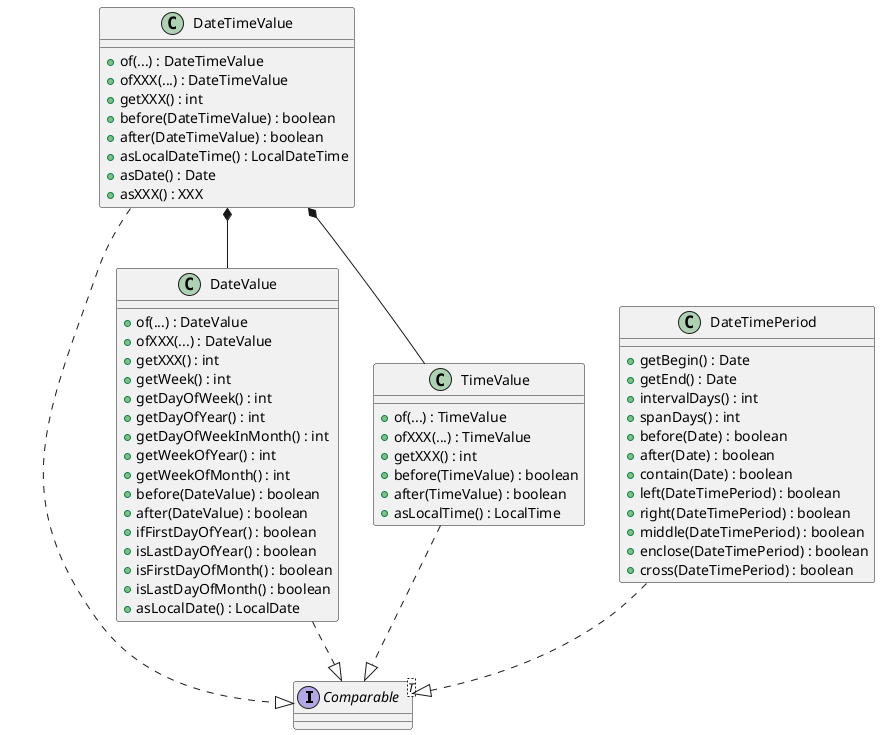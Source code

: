 @startuml

interface Comparable<T>

class DateValue {
    + of(...) : DateValue
    + ofXXX(...) : DateValue
    + getXXX() : int
    + getWeek() : int
    + getDayOfWeek() : int
    + getDayOfYear() : int
    + getDayOfWeekInMonth() : int
    + getWeekOfYear() : int
    + getWeekOfMonth() : int
    + before(DateValue) : boolean
    + after(DateValue) : boolean
    + ifFirstDayOfYear() : boolean
    + isLastDayOfYear() : boolean
    + isFirstDayOfMonth() : boolean
    + isLastDayOfMonth() : boolean
    + asLocalDate() : LocalDate
}
class TimeValue {
    + of(...) : TimeValue
    + ofXXX(...) : TimeValue
    + getXXX() : int
    + before(TimeValue) : boolean
    + after(TimeValue) : boolean
    + asLocalTime() : LocalTime
}
class DateTimeValue {
    + of(...) : DateTimeValue
    + ofXXX(...) : DateTimeValue
    + getXXX() : int
    + before(DateTimeValue) : boolean
    + after(DateTimeValue) : boolean
    + asLocalDateTime() : LocalDateTime
    + asDate() : Date
    + asXXX() : XXX
}

class DateTimePeriod {
    + getBegin() : Date
    + getEnd() : Date
    + intervalDays() : int
    + spanDays() : int
    + before(Date) : boolean
    + after(Date) : boolean
    + contain(Date) : boolean
    + left(DateTimePeriod) : boolean
    + right(DateTimePeriod) : boolean
    + middle(DateTimePeriod) : boolean
    + enclose(DateTimePeriod) : boolean
    + cross(DateTimePeriod) : boolean
}


DateTimePeriod ..|> Comparable
DateValue ..|> Comparable
TimeValue ..|> Comparable
DateTimeValue ..|> Comparable

DateTimeValue *-- DateValue
DateTimeValue *-- TimeValue

@enduml